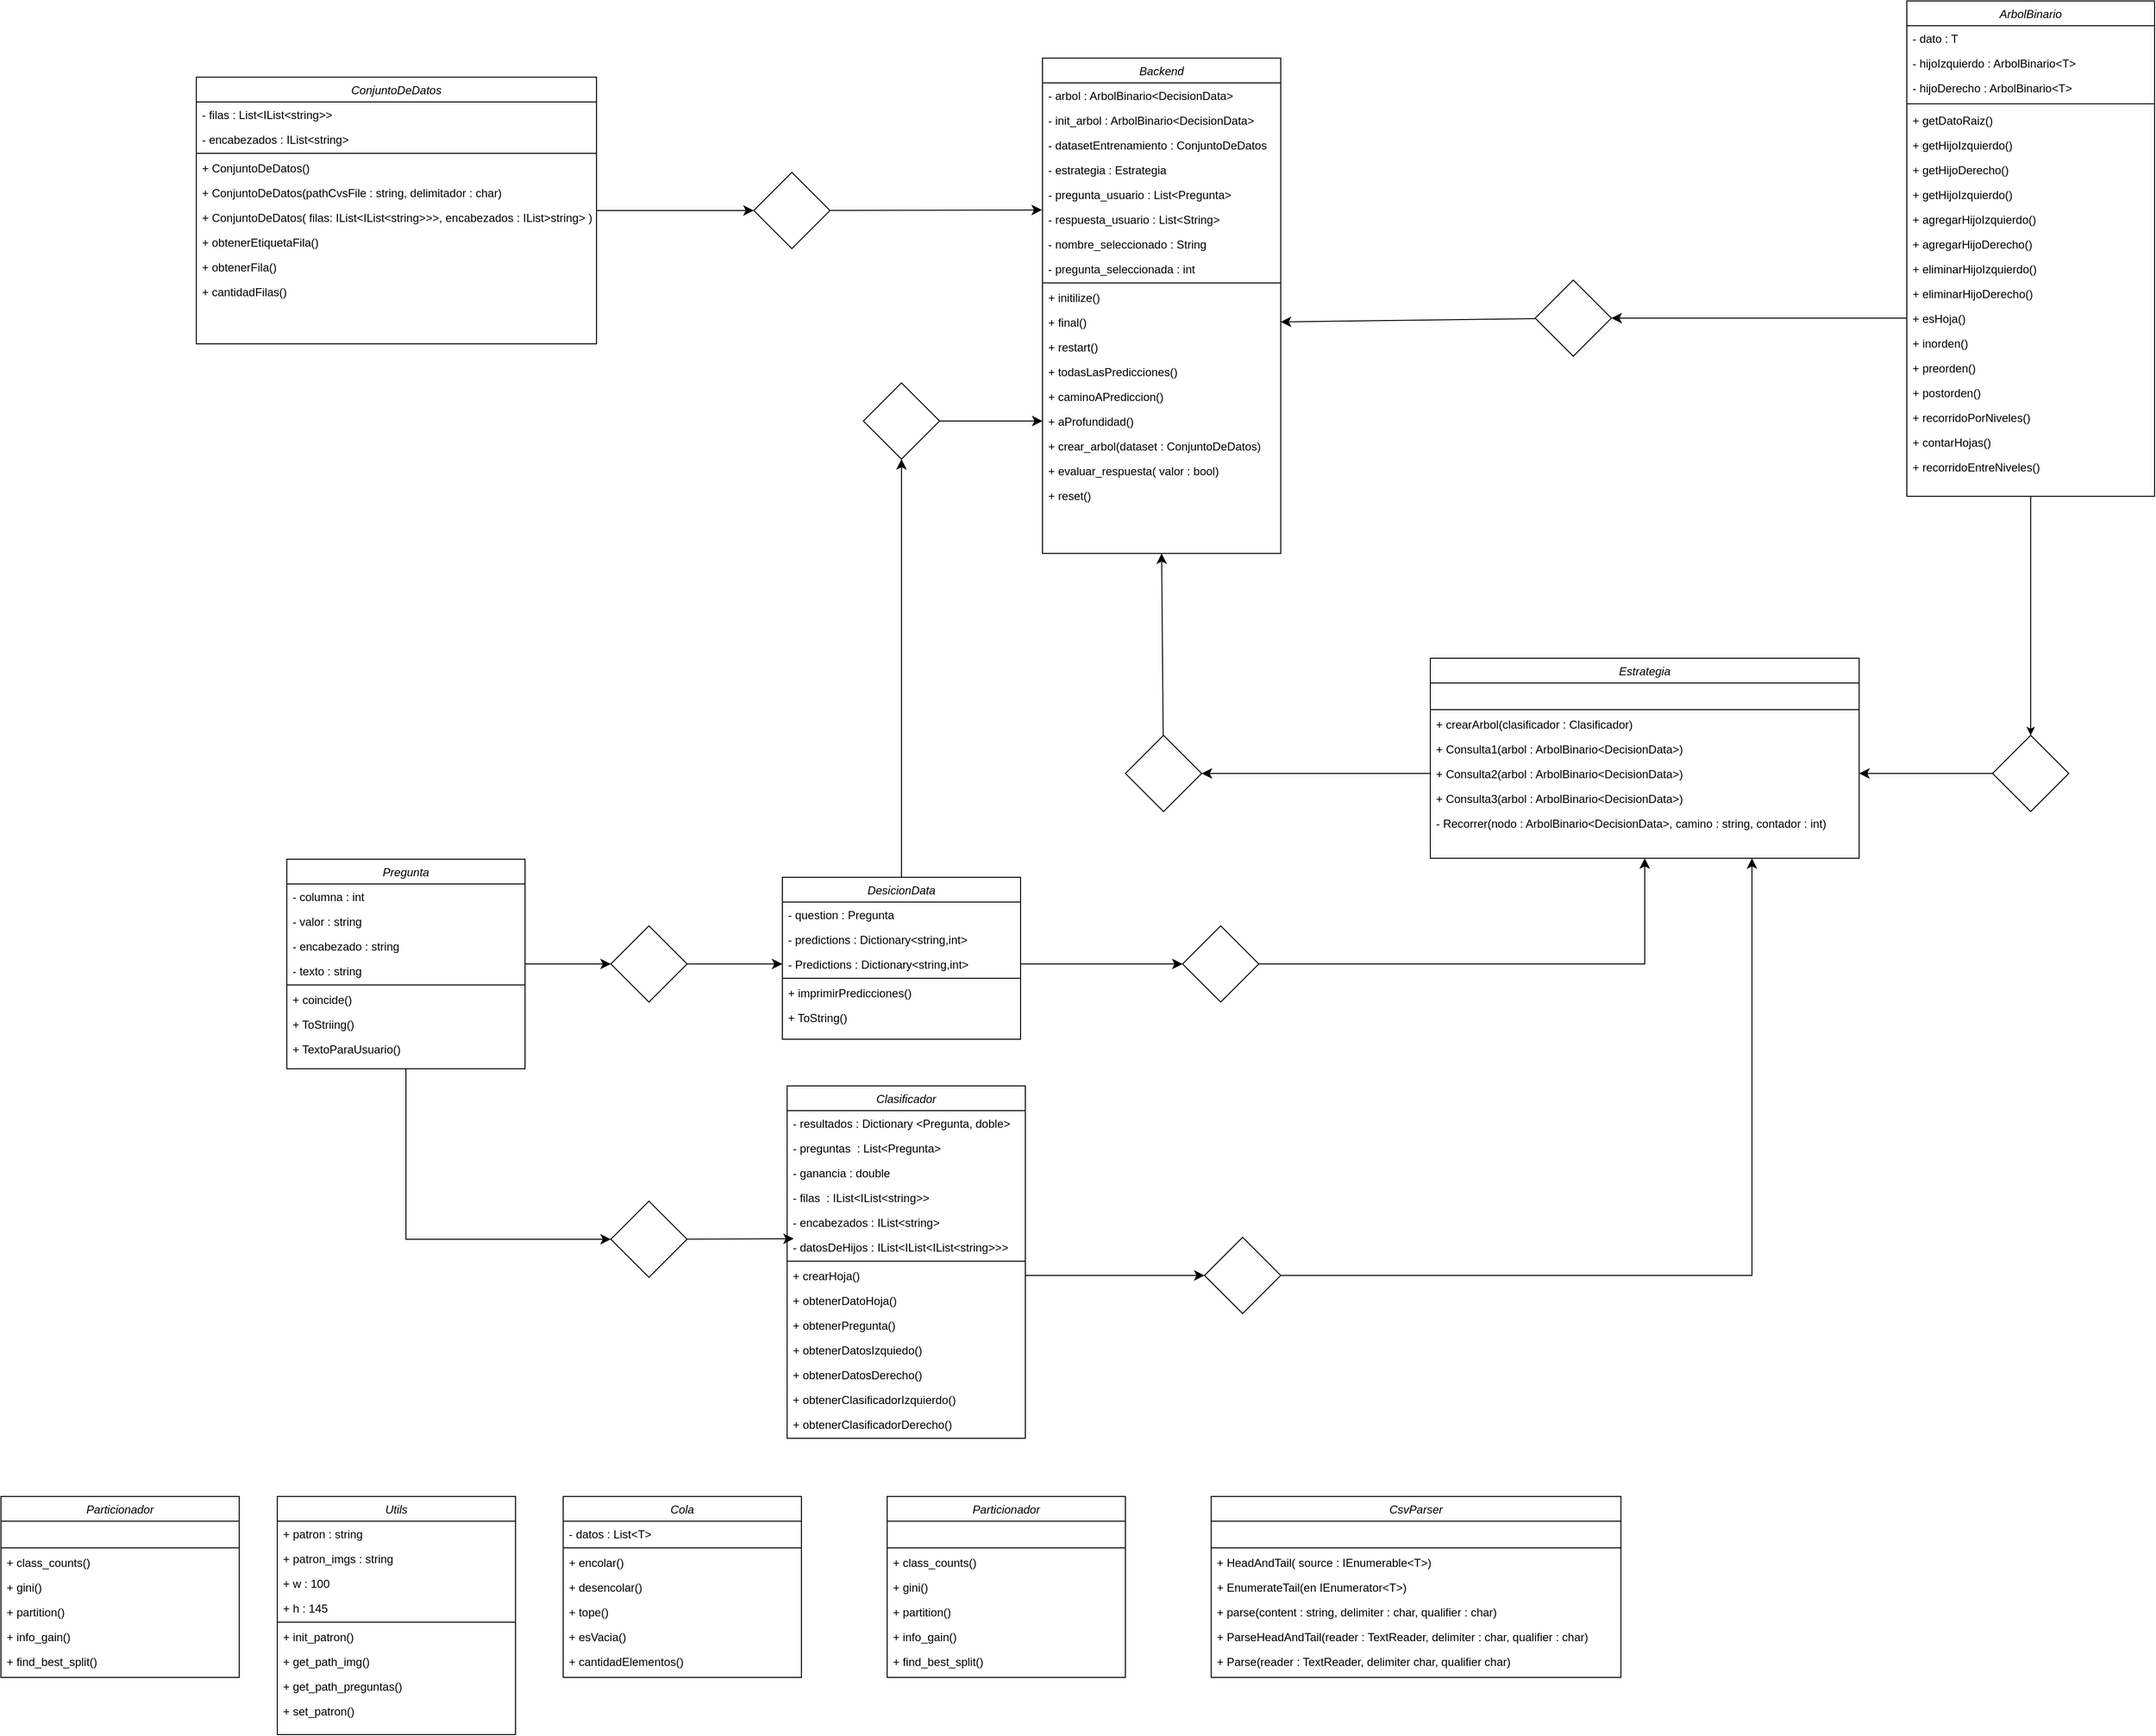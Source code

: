 <mxfile version="27.1.5">
  <diagram id="C5RBs43oDa-KdzZeNtuy" name="Page-1">
    <mxGraphModel dx="5601" dy="2819" grid="1" gridSize="10" guides="1" tooltips="1" connect="1" arrows="1" fold="1" page="1" pageScale="1" pageWidth="827" pageHeight="1169" math="0" shadow="0">
      <root>
        <mxCell id="WIyWlLk6GJQsqaUBKTNV-0" />
        <mxCell id="WIyWlLk6GJQsqaUBKTNV-1" parent="WIyWlLk6GJQsqaUBKTNV-0" />
        <mxCell id="wKQtOs-T7M-4rdz5yXZM-29" style="rounded=0;orthogonalLoop=1;jettySize=auto;html=1;exitX=0.5;exitY=1;exitDx=0;exitDy=0;fontSize=12;" edge="1" parent="WIyWlLk6GJQsqaUBKTNV-1" source="zkfFHV4jXpPFQw0GAbJ--0" target="wKQtOs-T7M-4rdz5yXZM-27">
          <mxGeometry relative="1" as="geometry" />
        </mxCell>
        <mxCell id="zkfFHV4jXpPFQw0GAbJ--0" value="ArbolBinario" style="swimlane;fontStyle=2;align=center;verticalAlign=top;childLayout=stackLayout;horizontal=1;startSize=26;horizontalStack=0;resizeParent=1;resizeLast=0;collapsible=1;marginBottom=0;rounded=0;shadow=0;strokeWidth=1;" parent="WIyWlLk6GJQsqaUBKTNV-1" vertex="1">
          <mxGeometry x="80" y="-340" width="260" height="520" as="geometry">
            <mxRectangle x="230" y="140" width="160" height="26" as="alternateBounds" />
          </mxGeometry>
        </mxCell>
        <mxCell id="zkfFHV4jXpPFQw0GAbJ--1" value="- dato : T" style="text;align=left;verticalAlign=top;spacingLeft=4;spacingRight=4;overflow=hidden;rotatable=0;points=[[0,0.5],[1,0.5]];portConstraint=eastwest;" parent="zkfFHV4jXpPFQw0GAbJ--0" vertex="1">
          <mxGeometry y="26" width="260" height="26" as="geometry" />
        </mxCell>
        <mxCell id="zkfFHV4jXpPFQw0GAbJ--2" value="- hijoIzquierdo : ArbolBinario&lt;T&gt;" style="text;align=left;verticalAlign=top;spacingLeft=4;spacingRight=4;overflow=hidden;rotatable=0;points=[[0,0.5],[1,0.5]];portConstraint=eastwest;rounded=0;shadow=0;html=0;" parent="zkfFHV4jXpPFQw0GAbJ--0" vertex="1">
          <mxGeometry y="52" width="260" height="26" as="geometry" />
        </mxCell>
        <mxCell id="zkfFHV4jXpPFQw0GAbJ--3" value="- hijoDerecho : ArbolBinario&lt;T&gt;" style="text;align=left;verticalAlign=top;spacingLeft=4;spacingRight=4;overflow=hidden;rotatable=0;points=[[0,0.5],[1,0.5]];portConstraint=eastwest;rounded=0;shadow=0;html=0;" parent="zkfFHV4jXpPFQw0GAbJ--0" vertex="1">
          <mxGeometry y="78" width="260" height="26" as="geometry" />
        </mxCell>
        <mxCell id="zkfFHV4jXpPFQw0GAbJ--4" value="" style="line;html=1;strokeWidth=1;align=left;verticalAlign=middle;spacingTop=-1;spacingLeft=3;spacingRight=3;rotatable=0;labelPosition=right;points=[];portConstraint=eastwest;" parent="zkfFHV4jXpPFQw0GAbJ--0" vertex="1">
          <mxGeometry y="104" width="260" height="8" as="geometry" />
        </mxCell>
        <mxCell id="zkfFHV4jXpPFQw0GAbJ--5" value="+ getDatoRaiz()&#xa;" style="text;align=left;verticalAlign=top;spacingLeft=4;spacingRight=4;overflow=hidden;rotatable=0;points=[[0,0.5],[1,0.5]];portConstraint=eastwest;" parent="zkfFHV4jXpPFQw0GAbJ--0" vertex="1">
          <mxGeometry y="112" width="260" height="26" as="geometry" />
        </mxCell>
        <mxCell id="C34JGDdHZeZcf4WX5qzy-0" value="+ getHijoIzquierdo()" style="text;align=left;verticalAlign=top;spacingLeft=4;spacingRight=4;overflow=hidden;rotatable=0;points=[[0,0.5],[1,0.5]];portConstraint=eastwest;" parent="zkfFHV4jXpPFQw0GAbJ--0" vertex="1">
          <mxGeometry y="138" width="260" height="26" as="geometry" />
        </mxCell>
        <mxCell id="C34JGDdHZeZcf4WX5qzy-1" value="+ getHijoDerecho()" style="text;align=left;verticalAlign=top;spacingLeft=4;spacingRight=4;overflow=hidden;rotatable=0;points=[[0,0.5],[1,0.5]];portConstraint=eastwest;" parent="zkfFHV4jXpPFQw0GAbJ--0" vertex="1">
          <mxGeometry y="164" width="260" height="26" as="geometry" />
        </mxCell>
        <mxCell id="C34JGDdHZeZcf4WX5qzy-2" value="+ getHijoIzquierdo()" style="text;align=left;verticalAlign=top;spacingLeft=4;spacingRight=4;overflow=hidden;rotatable=0;points=[[0,0.5],[1,0.5]];portConstraint=eastwest;" parent="zkfFHV4jXpPFQw0GAbJ--0" vertex="1">
          <mxGeometry y="190" width="260" height="26" as="geometry" />
        </mxCell>
        <mxCell id="C34JGDdHZeZcf4WX5qzy-3" value="+ agregarHijoIzquierdo()" style="text;align=left;verticalAlign=top;spacingLeft=4;spacingRight=4;overflow=hidden;rotatable=0;points=[[0,0.5],[1,0.5]];portConstraint=eastwest;" parent="zkfFHV4jXpPFQw0GAbJ--0" vertex="1">
          <mxGeometry y="216" width="260" height="26" as="geometry" />
        </mxCell>
        <mxCell id="C34JGDdHZeZcf4WX5qzy-4" value="+ agregarHijoDerecho()" style="text;align=left;verticalAlign=top;spacingLeft=4;spacingRight=4;overflow=hidden;rotatable=0;points=[[0,0.5],[1,0.5]];portConstraint=eastwest;" parent="zkfFHV4jXpPFQw0GAbJ--0" vertex="1">
          <mxGeometry y="242" width="260" height="26" as="geometry" />
        </mxCell>
        <mxCell id="C34JGDdHZeZcf4WX5qzy-5" value="+ eliminarHijoIzquierdo()" style="text;align=left;verticalAlign=top;spacingLeft=4;spacingRight=4;overflow=hidden;rotatable=0;points=[[0,0.5],[1,0.5]];portConstraint=eastwest;" parent="zkfFHV4jXpPFQw0GAbJ--0" vertex="1">
          <mxGeometry y="268" width="260" height="26" as="geometry" />
        </mxCell>
        <mxCell id="C34JGDdHZeZcf4WX5qzy-6" value="+ eliminarHijoDerecho()" style="text;align=left;verticalAlign=top;spacingLeft=4;spacingRight=4;overflow=hidden;rotatable=0;points=[[0,0.5],[1,0.5]];portConstraint=eastwest;" parent="zkfFHV4jXpPFQw0GAbJ--0" vertex="1">
          <mxGeometry y="294" width="260" height="26" as="geometry" />
        </mxCell>
        <mxCell id="C34JGDdHZeZcf4WX5qzy-7" value="+ esHoja()" style="text;align=left;verticalAlign=top;spacingLeft=4;spacingRight=4;overflow=hidden;rotatable=0;points=[[0,0.5],[1,0.5]];portConstraint=eastwest;" parent="zkfFHV4jXpPFQw0GAbJ--0" vertex="1">
          <mxGeometry y="320" width="260" height="26" as="geometry" />
        </mxCell>
        <mxCell id="C34JGDdHZeZcf4WX5qzy-8" value="+ inorden()" style="text;align=left;verticalAlign=top;spacingLeft=4;spacingRight=4;overflow=hidden;rotatable=0;points=[[0,0.5],[1,0.5]];portConstraint=eastwest;" parent="zkfFHV4jXpPFQw0GAbJ--0" vertex="1">
          <mxGeometry y="346" width="260" height="26" as="geometry" />
        </mxCell>
        <mxCell id="C34JGDdHZeZcf4WX5qzy-9" value="+ preorden()" style="text;align=left;verticalAlign=top;spacingLeft=4;spacingRight=4;overflow=hidden;rotatable=0;points=[[0,0.5],[1,0.5]];portConstraint=eastwest;" parent="zkfFHV4jXpPFQw0GAbJ--0" vertex="1">
          <mxGeometry y="372" width="260" height="26" as="geometry" />
        </mxCell>
        <mxCell id="C34JGDdHZeZcf4WX5qzy-10" value="+ postorden()" style="text;align=left;verticalAlign=top;spacingLeft=4;spacingRight=4;overflow=hidden;rotatable=0;points=[[0,0.5],[1,0.5]];portConstraint=eastwest;" parent="zkfFHV4jXpPFQw0GAbJ--0" vertex="1">
          <mxGeometry y="398" width="260" height="26" as="geometry" />
        </mxCell>
        <mxCell id="C34JGDdHZeZcf4WX5qzy-12" value="+ recorridoPorNiveles()" style="text;align=left;verticalAlign=top;spacingLeft=4;spacingRight=4;overflow=hidden;rotatable=0;points=[[0,0.5],[1,0.5]];portConstraint=eastwest;" parent="zkfFHV4jXpPFQw0GAbJ--0" vertex="1">
          <mxGeometry y="424" width="260" height="26" as="geometry" />
        </mxCell>
        <mxCell id="C34JGDdHZeZcf4WX5qzy-13" value="+ contarHojas()" style="text;align=left;verticalAlign=top;spacingLeft=4;spacingRight=4;overflow=hidden;rotatable=0;points=[[0,0.5],[1,0.5]];portConstraint=eastwest;" parent="zkfFHV4jXpPFQw0GAbJ--0" vertex="1">
          <mxGeometry y="450" width="260" height="26" as="geometry" />
        </mxCell>
        <mxCell id="C34JGDdHZeZcf4WX5qzy-14" value="+ recorridoEntreNiveles()" style="text;align=left;verticalAlign=top;spacingLeft=4;spacingRight=4;overflow=hidden;rotatable=0;points=[[0,0.5],[1,0.5]];portConstraint=eastwest;" parent="zkfFHV4jXpPFQw0GAbJ--0" vertex="1">
          <mxGeometry y="476" width="260" height="26" as="geometry" />
        </mxCell>
        <mxCell id="C34JGDdHZeZcf4WX5qzy-15" value="Backend" style="swimlane;fontStyle=2;align=center;verticalAlign=top;childLayout=stackLayout;horizontal=1;startSize=26;horizontalStack=0;resizeParent=1;resizeLast=0;collapsible=1;marginBottom=0;rounded=0;shadow=0;strokeWidth=1;" parent="WIyWlLk6GJQsqaUBKTNV-1" vertex="1">
          <mxGeometry x="-827" y="-280" width="250" height="520" as="geometry">
            <mxRectangle x="230" y="140" width="160" height="26" as="alternateBounds" />
          </mxGeometry>
        </mxCell>
        <mxCell id="C34JGDdHZeZcf4WX5qzy-16" value="- arbol : ArbolBinario&lt;DecisionData&gt;" style="text;align=left;verticalAlign=top;spacingLeft=4;spacingRight=4;overflow=hidden;rotatable=0;points=[[0,0.5],[1,0.5]];portConstraint=eastwest;" parent="C34JGDdHZeZcf4WX5qzy-15" vertex="1">
          <mxGeometry y="26" width="250" height="26" as="geometry" />
        </mxCell>
        <mxCell id="C34JGDdHZeZcf4WX5qzy-17" value="- init_arbol : ArbolBinario&lt;DecisionData&gt;" style="text;align=left;verticalAlign=top;spacingLeft=4;spacingRight=4;overflow=hidden;rotatable=0;points=[[0,0.5],[1,0.5]];portConstraint=eastwest;rounded=0;shadow=0;html=0;" parent="C34JGDdHZeZcf4WX5qzy-15" vertex="1">
          <mxGeometry y="52" width="250" height="26" as="geometry" />
        </mxCell>
        <mxCell id="C34JGDdHZeZcf4WX5qzy-20" value="- datasetEntrenamiento : ConjuntoDeDatos" style="text;align=left;verticalAlign=top;spacingLeft=4;spacingRight=4;overflow=hidden;rotatable=0;points=[[0,0.5],[1,0.5]];portConstraint=eastwest;" parent="C34JGDdHZeZcf4WX5qzy-15" vertex="1">
          <mxGeometry y="78" width="250" height="26" as="geometry" />
        </mxCell>
        <mxCell id="C34JGDdHZeZcf4WX5qzy-21" value="- estrategia : Estrategia" style="text;align=left;verticalAlign=top;spacingLeft=4;spacingRight=4;overflow=hidden;rotatable=0;points=[[0,0.5],[1,0.5]];portConstraint=eastwest;" parent="C34JGDdHZeZcf4WX5qzy-15" vertex="1">
          <mxGeometry y="104" width="250" height="26" as="geometry" />
        </mxCell>
        <mxCell id="C34JGDdHZeZcf4WX5qzy-23" value="- pregunta_usuario : List&lt;Pregunta&gt;" style="text;align=left;verticalAlign=top;spacingLeft=4;spacingRight=4;overflow=hidden;rotatable=0;points=[[0,0.5],[1,0.5]];portConstraint=eastwest;" parent="C34JGDdHZeZcf4WX5qzy-15" vertex="1">
          <mxGeometry y="130" width="250" height="26" as="geometry" />
        </mxCell>
        <mxCell id="C34JGDdHZeZcf4WX5qzy-22" value="- respuesta_usuario : List&lt;String&gt;" style="text;align=left;verticalAlign=top;spacingLeft=4;spacingRight=4;overflow=hidden;rotatable=0;points=[[0,0.5],[1,0.5]];portConstraint=eastwest;" parent="C34JGDdHZeZcf4WX5qzy-15" vertex="1">
          <mxGeometry y="156" width="250" height="26" as="geometry" />
        </mxCell>
        <mxCell id="C34JGDdHZeZcf4WX5qzy-24" value="- nombre_seleccionado : String" style="text;align=left;verticalAlign=top;spacingLeft=4;spacingRight=4;overflow=hidden;rotatable=0;points=[[0,0.5],[1,0.5]];portConstraint=eastwest;" parent="C34JGDdHZeZcf4WX5qzy-15" vertex="1">
          <mxGeometry y="182" width="250" height="26" as="geometry" />
        </mxCell>
        <mxCell id="C34JGDdHZeZcf4WX5qzy-25" value="- pregunta_seleccionada : int" style="text;align=left;verticalAlign=top;spacingLeft=4;spacingRight=4;overflow=hidden;rotatable=0;points=[[0,0.5],[1,0.5]];portConstraint=eastwest;" parent="C34JGDdHZeZcf4WX5qzy-15" vertex="1">
          <mxGeometry y="208" width="250" height="26" as="geometry" />
        </mxCell>
        <mxCell id="C34JGDdHZeZcf4WX5qzy-19" value="" style="line;html=1;strokeWidth=1;align=left;verticalAlign=middle;spacingTop=-1;spacingLeft=3;spacingRight=3;rotatable=0;labelPosition=right;points=[];portConstraint=eastwest;" parent="C34JGDdHZeZcf4WX5qzy-15" vertex="1">
          <mxGeometry y="234" width="250" height="4" as="geometry" />
        </mxCell>
        <mxCell id="C34JGDdHZeZcf4WX5qzy-29" value="+ initilize()" style="text;align=left;verticalAlign=top;spacingLeft=4;spacingRight=4;overflow=hidden;rotatable=0;points=[[0,0.5],[1,0.5]];portConstraint=eastwest;" parent="C34JGDdHZeZcf4WX5qzy-15" vertex="1">
          <mxGeometry y="238" width="250" height="26" as="geometry" />
        </mxCell>
        <mxCell id="C34JGDdHZeZcf4WX5qzy-30" value="+ final()" style="text;align=left;verticalAlign=top;spacingLeft=4;spacingRight=4;overflow=hidden;rotatable=0;points=[[0,0.5],[1,0.5]];portConstraint=eastwest;" parent="C34JGDdHZeZcf4WX5qzy-15" vertex="1">
          <mxGeometry y="264" width="250" height="26" as="geometry" />
        </mxCell>
        <mxCell id="C34JGDdHZeZcf4WX5qzy-31" value="+ restart()" style="text;align=left;verticalAlign=top;spacingLeft=4;spacingRight=4;overflow=hidden;rotatable=0;points=[[0,0.5],[1,0.5]];portConstraint=eastwest;" parent="C34JGDdHZeZcf4WX5qzy-15" vertex="1">
          <mxGeometry y="290" width="250" height="26" as="geometry" />
        </mxCell>
        <mxCell id="C34JGDdHZeZcf4WX5qzy-32" value="+ todasLasPredicciones()" style="text;align=left;verticalAlign=top;spacingLeft=4;spacingRight=4;overflow=hidden;rotatable=0;points=[[0,0.5],[1,0.5]];portConstraint=eastwest;" parent="C34JGDdHZeZcf4WX5qzy-15" vertex="1">
          <mxGeometry y="316" width="250" height="26" as="geometry" />
        </mxCell>
        <mxCell id="C34JGDdHZeZcf4WX5qzy-33" value="+ caminoAPrediccion()" style="text;align=left;verticalAlign=top;spacingLeft=4;spacingRight=4;overflow=hidden;rotatable=0;points=[[0,0.5],[1,0.5]];portConstraint=eastwest;" parent="C34JGDdHZeZcf4WX5qzy-15" vertex="1">
          <mxGeometry y="342" width="250" height="26" as="geometry" />
        </mxCell>
        <mxCell id="C34JGDdHZeZcf4WX5qzy-34" value="+ aProfundidad()" style="text;align=left;verticalAlign=top;spacingLeft=4;spacingRight=4;overflow=hidden;rotatable=0;points=[[0,0.5],[1,0.5]];portConstraint=eastwest;" parent="C34JGDdHZeZcf4WX5qzy-15" vertex="1">
          <mxGeometry y="368" width="250" height="26" as="geometry" />
        </mxCell>
        <mxCell id="C34JGDdHZeZcf4WX5qzy-35" value="+ crear_arbol(dataset : ConjuntoDeDatos)" style="text;align=left;verticalAlign=top;spacingLeft=4;spacingRight=4;overflow=hidden;rotatable=0;points=[[0,0.5],[1,0.5]];portConstraint=eastwest;" parent="C34JGDdHZeZcf4WX5qzy-15" vertex="1">
          <mxGeometry y="394" width="250" height="26" as="geometry" />
        </mxCell>
        <mxCell id="C34JGDdHZeZcf4WX5qzy-36" value="+ evaluar_respuesta( valor : bool)&#xa;" style="text;align=left;verticalAlign=top;spacingLeft=4;spacingRight=4;overflow=hidden;rotatable=0;points=[[0,0.5],[1,0.5]];portConstraint=eastwest;" parent="C34JGDdHZeZcf4WX5qzy-15" vertex="1">
          <mxGeometry y="420" width="250" height="26" as="geometry" />
        </mxCell>
        <mxCell id="C34JGDdHZeZcf4WX5qzy-37" value="+ reset()" style="text;align=left;verticalAlign=top;spacingLeft=4;spacingRight=4;overflow=hidden;rotatable=0;points=[[0,0.5],[1,0.5]];portConstraint=eastwest;" parent="C34JGDdHZeZcf4WX5qzy-15" vertex="1">
          <mxGeometry y="446" width="250" height="26" as="geometry" />
        </mxCell>
        <mxCell id="C34JGDdHZeZcf4WX5qzy-38" value="Estrategia" style="swimlane;fontStyle=2;align=center;verticalAlign=top;childLayout=stackLayout;horizontal=1;startSize=26;horizontalStack=0;resizeParent=1;resizeLast=0;collapsible=1;marginBottom=0;rounded=0;shadow=0;strokeWidth=1;" parent="WIyWlLk6GJQsqaUBKTNV-1" vertex="1">
          <mxGeometry x="-420" y="350" width="450" height="210" as="geometry">
            <mxRectangle x="230" y="140" width="160" height="26" as="alternateBounds" />
          </mxGeometry>
        </mxCell>
        <mxCell id="C34JGDdHZeZcf4WX5qzy-46" value="  " style="text;align=left;verticalAlign=top;spacingLeft=4;spacingRight=4;overflow=hidden;rotatable=0;points=[[0,0.5],[1,0.5]];portConstraint=eastwest;" parent="C34JGDdHZeZcf4WX5qzy-38" vertex="1">
          <mxGeometry y="26" width="450" height="26" as="geometry" />
        </mxCell>
        <mxCell id="C34JGDdHZeZcf4WX5qzy-48" value="" style="line;html=1;strokeWidth=1;align=left;verticalAlign=middle;spacingTop=-1;spacingLeft=3;spacingRight=3;rotatable=0;labelPosition=right;points=[];portConstraint=eastwest;" parent="C34JGDdHZeZcf4WX5qzy-38" vertex="1">
          <mxGeometry y="52" width="450" height="4" as="geometry" />
        </mxCell>
        <mxCell id="C34JGDdHZeZcf4WX5qzy-49" value="+ crearArbol(clasificador : Clasificador) " style="text;align=left;verticalAlign=top;spacingLeft=4;spacingRight=4;overflow=hidden;rotatable=0;points=[[0,0.5],[1,0.5]];portConstraint=eastwest;" parent="C34JGDdHZeZcf4WX5qzy-38" vertex="1">
          <mxGeometry y="56" width="450" height="26" as="geometry" />
        </mxCell>
        <mxCell id="C34JGDdHZeZcf4WX5qzy-50" value="+ Consulta1(arbol : ArbolBinario&lt;DecisionData&gt;)" style="text;align=left;verticalAlign=top;spacingLeft=4;spacingRight=4;overflow=hidden;rotatable=0;points=[[0,0.5],[1,0.5]];portConstraint=eastwest;" parent="C34JGDdHZeZcf4WX5qzy-38" vertex="1">
          <mxGeometry y="82" width="450" height="26" as="geometry" />
        </mxCell>
        <mxCell id="C34JGDdHZeZcf4WX5qzy-51" value="+ Consulta2(arbol : ArbolBinario&lt;DecisionData&gt;)" style="text;align=left;verticalAlign=top;spacingLeft=4;spacingRight=4;overflow=hidden;rotatable=0;points=[[0,0.5],[1,0.5]];portConstraint=eastwest;" parent="C34JGDdHZeZcf4WX5qzy-38" vertex="1">
          <mxGeometry y="108" width="450" height="26" as="geometry" />
        </mxCell>
        <mxCell id="C34JGDdHZeZcf4WX5qzy-52" value="+ Consulta3(arbol : ArbolBinario&lt;DecisionData&gt;)" style="text;align=left;verticalAlign=top;spacingLeft=4;spacingRight=4;overflow=hidden;rotatable=0;points=[[0,0.5],[1,0.5]];portConstraint=eastwest;" parent="C34JGDdHZeZcf4WX5qzy-38" vertex="1">
          <mxGeometry y="134" width="450" height="26" as="geometry" />
        </mxCell>
        <mxCell id="C34JGDdHZeZcf4WX5qzy-53" value="- Recorrer(nodo : ArbolBinario&lt;DecisionData&gt;, camino : string, contador : int)" style="text;align=left;verticalAlign=top;spacingLeft=4;spacingRight=4;overflow=hidden;rotatable=0;points=[[0,0.5],[1,0.5]];portConstraint=eastwest;" parent="C34JGDdHZeZcf4WX5qzy-38" vertex="1">
          <mxGeometry y="160" width="450" height="30" as="geometry" />
        </mxCell>
        <mxCell id="C34JGDdHZeZcf4WX5qzy-58" value="Utils" style="swimlane;fontStyle=2;align=center;verticalAlign=top;childLayout=stackLayout;horizontal=1;startSize=26;horizontalStack=0;resizeParent=1;resizeLast=0;collapsible=1;marginBottom=0;rounded=0;shadow=0;strokeWidth=1;" parent="WIyWlLk6GJQsqaUBKTNV-1" vertex="1">
          <mxGeometry x="-1630" y="1230" width="250" height="250" as="geometry">
            <mxRectangle x="230" y="140" width="160" height="26" as="alternateBounds" />
          </mxGeometry>
        </mxCell>
        <mxCell id="C34JGDdHZeZcf4WX5qzy-59" value="+ patron : string" style="text;align=left;verticalAlign=top;spacingLeft=4;spacingRight=4;overflow=hidden;rotatable=0;points=[[0,0.5],[1,0.5]];portConstraint=eastwest;" parent="C34JGDdHZeZcf4WX5qzy-58" vertex="1">
          <mxGeometry y="26" width="250" height="26" as="geometry" />
        </mxCell>
        <mxCell id="C34JGDdHZeZcf4WX5qzy-60" value="+ patron_imgs : string" style="text;align=left;verticalAlign=top;spacingLeft=4;spacingRight=4;overflow=hidden;rotatable=0;points=[[0,0.5],[1,0.5]];portConstraint=eastwest;rounded=0;shadow=0;html=0;" parent="C34JGDdHZeZcf4WX5qzy-58" vertex="1">
          <mxGeometry y="52" width="250" height="26" as="geometry" />
        </mxCell>
        <mxCell id="C34JGDdHZeZcf4WX5qzy-61" value="+ w : 100" style="text;align=left;verticalAlign=top;spacingLeft=4;spacingRight=4;overflow=hidden;rotatable=0;points=[[0,0.5],[1,0.5]];portConstraint=eastwest;rounded=0;shadow=0;html=0;" parent="C34JGDdHZeZcf4WX5qzy-58" vertex="1">
          <mxGeometry y="78" width="250" height="26" as="geometry" />
        </mxCell>
        <mxCell id="C34JGDdHZeZcf4WX5qzy-62" value="+ h : 145" style="text;align=left;verticalAlign=top;spacingLeft=4;spacingRight=4;overflow=hidden;rotatable=0;points=[[0,0.5],[1,0.5]];portConstraint=eastwest;" parent="C34JGDdHZeZcf4WX5qzy-58" vertex="1">
          <mxGeometry y="104" width="250" height="26" as="geometry" />
        </mxCell>
        <mxCell id="C34JGDdHZeZcf4WX5qzy-68" value="" style="line;html=1;strokeWidth=1;align=left;verticalAlign=middle;spacingTop=-1;spacingLeft=3;spacingRight=3;rotatable=0;labelPosition=right;points=[];portConstraint=eastwest;" parent="C34JGDdHZeZcf4WX5qzy-58" vertex="1">
          <mxGeometry y="130" width="250" height="4" as="geometry" />
        </mxCell>
        <mxCell id="C34JGDdHZeZcf4WX5qzy-69" value="+ init_patron()" style="text;align=left;verticalAlign=top;spacingLeft=4;spacingRight=4;overflow=hidden;rotatable=0;points=[[0,0.5],[1,0.5]];portConstraint=eastwest;" parent="C34JGDdHZeZcf4WX5qzy-58" vertex="1">
          <mxGeometry y="134" width="250" height="26" as="geometry" />
        </mxCell>
        <mxCell id="C34JGDdHZeZcf4WX5qzy-70" value="+ get_path_img()" style="text;align=left;verticalAlign=top;spacingLeft=4;spacingRight=4;overflow=hidden;rotatable=0;points=[[0,0.5],[1,0.5]];portConstraint=eastwest;" parent="C34JGDdHZeZcf4WX5qzy-58" vertex="1">
          <mxGeometry y="160" width="250" height="26" as="geometry" />
        </mxCell>
        <mxCell id="C34JGDdHZeZcf4WX5qzy-71" value="+ get_path_preguntas()" style="text;align=left;verticalAlign=top;spacingLeft=4;spacingRight=4;overflow=hidden;rotatable=0;points=[[0,0.5],[1,0.5]];portConstraint=eastwest;" parent="C34JGDdHZeZcf4WX5qzy-58" vertex="1">
          <mxGeometry y="186" width="250" height="26" as="geometry" />
        </mxCell>
        <mxCell id="C34JGDdHZeZcf4WX5qzy-72" value="+ set_patron()" style="text;align=left;verticalAlign=top;spacingLeft=4;spacingRight=4;overflow=hidden;rotatable=0;points=[[0,0.5],[1,0.5]];portConstraint=eastwest;" parent="C34JGDdHZeZcf4WX5qzy-58" vertex="1">
          <mxGeometry y="212" width="250" height="26" as="geometry" />
        </mxCell>
        <mxCell id="wKQtOs-T7M-4rdz5yXZM-58" style="edgeStyle=none;curved=1;rounded=0;orthogonalLoop=1;jettySize=auto;html=1;entryX=0;entryY=0.5;entryDx=0;entryDy=0;fontSize=12;startSize=8;endSize=8;" edge="1" parent="WIyWlLk6GJQsqaUBKTNV-1" source="C34JGDdHZeZcf4WX5qzy-78" target="wKQtOs-T7M-4rdz5yXZM-54">
          <mxGeometry relative="1" as="geometry" />
        </mxCell>
        <mxCell id="wKQtOs-T7M-4rdz5yXZM-62" style="edgeStyle=orthogonalEdgeStyle;rounded=0;orthogonalLoop=1;jettySize=auto;html=1;entryX=0;entryY=0.5;entryDx=0;entryDy=0;fontSize=12;startSize=8;endSize=8;" edge="1" parent="WIyWlLk6GJQsqaUBKTNV-1" source="C34JGDdHZeZcf4WX5qzy-78" target="wKQtOs-T7M-4rdz5yXZM-60">
          <mxGeometry relative="1" as="geometry">
            <Array as="points">
              <mxPoint x="-1495" y="960" />
            </Array>
          </mxGeometry>
        </mxCell>
        <mxCell id="C34JGDdHZeZcf4WX5qzy-78" value="Pregunta" style="swimlane;fontStyle=2;align=center;verticalAlign=top;childLayout=stackLayout;horizontal=1;startSize=26;horizontalStack=0;resizeParent=1;resizeLast=0;collapsible=1;marginBottom=0;rounded=0;shadow=0;strokeWidth=1;" parent="WIyWlLk6GJQsqaUBKTNV-1" vertex="1">
          <mxGeometry x="-1620" y="561" width="250" height="220" as="geometry">
            <mxRectangle x="230" y="140" width="160" height="26" as="alternateBounds" />
          </mxGeometry>
        </mxCell>
        <mxCell id="C34JGDdHZeZcf4WX5qzy-79" value="- columna : int" style="text;align=left;verticalAlign=top;spacingLeft=4;spacingRight=4;overflow=hidden;rotatable=0;points=[[0,0.5],[1,0.5]];portConstraint=eastwest;" parent="C34JGDdHZeZcf4WX5qzy-78" vertex="1">
          <mxGeometry y="26" width="250" height="26" as="geometry" />
        </mxCell>
        <mxCell id="C34JGDdHZeZcf4WX5qzy-80" value="- valor : string" style="text;align=left;verticalAlign=top;spacingLeft=4;spacingRight=4;overflow=hidden;rotatable=0;points=[[0,0.5],[1,0.5]];portConstraint=eastwest;rounded=0;shadow=0;html=0;" parent="C34JGDdHZeZcf4WX5qzy-78" vertex="1">
          <mxGeometry y="52" width="250" height="26" as="geometry" />
        </mxCell>
        <mxCell id="C34JGDdHZeZcf4WX5qzy-81" value="- encabezado : string" style="text;align=left;verticalAlign=top;spacingLeft=4;spacingRight=4;overflow=hidden;rotatable=0;points=[[0,0.5],[1,0.5]];portConstraint=eastwest;rounded=0;shadow=0;html=0;" parent="C34JGDdHZeZcf4WX5qzy-78" vertex="1">
          <mxGeometry y="78" width="250" height="26" as="geometry" />
        </mxCell>
        <mxCell id="C34JGDdHZeZcf4WX5qzy-82" value="- texto : string" style="text;align=left;verticalAlign=top;spacingLeft=4;spacingRight=4;overflow=hidden;rotatable=0;points=[[0,0.5],[1,0.5]];portConstraint=eastwest;" parent="C34JGDdHZeZcf4WX5qzy-78" vertex="1">
          <mxGeometry y="104" width="250" height="26" as="geometry" />
        </mxCell>
        <mxCell id="C34JGDdHZeZcf4WX5qzy-83" value="" style="line;html=1;strokeWidth=1;align=left;verticalAlign=middle;spacingTop=-1;spacingLeft=3;spacingRight=3;rotatable=0;labelPosition=right;points=[];portConstraint=eastwest;" parent="C34JGDdHZeZcf4WX5qzy-78" vertex="1">
          <mxGeometry y="130" width="250" height="4" as="geometry" />
        </mxCell>
        <mxCell id="C34JGDdHZeZcf4WX5qzy-84" value="+ coincide()" style="text;align=left;verticalAlign=top;spacingLeft=4;spacingRight=4;overflow=hidden;rotatable=0;points=[[0,0.5],[1,0.5]];portConstraint=eastwest;" parent="C34JGDdHZeZcf4WX5qzy-78" vertex="1">
          <mxGeometry y="134" width="250" height="26" as="geometry" />
        </mxCell>
        <mxCell id="C34JGDdHZeZcf4WX5qzy-85" value="+ ToStriing()" style="text;align=left;verticalAlign=top;spacingLeft=4;spacingRight=4;overflow=hidden;rotatable=0;points=[[0,0.5],[1,0.5]];portConstraint=eastwest;" parent="C34JGDdHZeZcf4WX5qzy-78" vertex="1">
          <mxGeometry y="160" width="250" height="26" as="geometry" />
        </mxCell>
        <mxCell id="C34JGDdHZeZcf4WX5qzy-86" value="+ TextoParaUsuario()" style="text;align=left;verticalAlign=top;spacingLeft=4;spacingRight=4;overflow=hidden;rotatable=0;points=[[0,0.5],[1,0.5]];portConstraint=eastwest;" parent="C34JGDdHZeZcf4WX5qzy-78" vertex="1">
          <mxGeometry y="186" width="250" height="26" as="geometry" />
        </mxCell>
        <mxCell id="C34JGDdHZeZcf4WX5qzy-88" value="Clasificador" style="swimlane;fontStyle=2;align=center;verticalAlign=top;childLayout=stackLayout;horizontal=1;startSize=26;horizontalStack=0;resizeParent=1;resizeLast=0;collapsible=1;marginBottom=0;rounded=0;shadow=0;strokeWidth=1;" parent="WIyWlLk6GJQsqaUBKTNV-1" vertex="1">
          <mxGeometry x="-1095" y="799" width="250" height="370" as="geometry">
            <mxRectangle x="230" y="140" width="160" height="26" as="alternateBounds" />
          </mxGeometry>
        </mxCell>
        <mxCell id="C34JGDdHZeZcf4WX5qzy-89" value="- resultados : Dictionary &lt;Pregunta, doble&gt;" style="text;align=left;verticalAlign=top;spacingLeft=4;spacingRight=4;overflow=hidden;rotatable=0;points=[[0,0.5],[1,0.5]];portConstraint=eastwest;" parent="C34JGDdHZeZcf4WX5qzy-88" vertex="1">
          <mxGeometry y="26" width="250" height="26" as="geometry" />
        </mxCell>
        <mxCell id="C34JGDdHZeZcf4WX5qzy-90" value="- preguntas  : List&lt;Pregunta&gt;" style="text;align=left;verticalAlign=top;spacingLeft=4;spacingRight=4;overflow=hidden;rotatable=0;points=[[0,0.5],[1,0.5]];portConstraint=eastwest;rounded=0;shadow=0;html=0;" parent="C34JGDdHZeZcf4WX5qzy-88" vertex="1">
          <mxGeometry y="52" width="250" height="26" as="geometry" />
        </mxCell>
        <mxCell id="C34JGDdHZeZcf4WX5qzy-91" value="- ganancia : double" style="text;align=left;verticalAlign=top;spacingLeft=4;spacingRight=4;overflow=hidden;rotatable=0;points=[[0,0.5],[1,0.5]];portConstraint=eastwest;rounded=0;shadow=0;html=0;" parent="C34JGDdHZeZcf4WX5qzy-88" vertex="1">
          <mxGeometry y="78" width="250" height="26" as="geometry" />
        </mxCell>
        <mxCell id="C34JGDdHZeZcf4WX5qzy-92" value="- filas  : IList&lt;IList&lt;string&gt;&gt;" style="text;align=left;verticalAlign=top;spacingLeft=4;spacingRight=4;overflow=hidden;rotatable=0;points=[[0,0.5],[1,0.5]];portConstraint=eastwest;" parent="C34JGDdHZeZcf4WX5qzy-88" vertex="1">
          <mxGeometry y="104" width="250" height="26" as="geometry" />
        </mxCell>
        <mxCell id="C34JGDdHZeZcf4WX5qzy-94" value="- encabezados : IList&lt;string&gt;" style="text;align=left;verticalAlign=top;spacingLeft=4;spacingRight=4;overflow=hidden;rotatable=0;points=[[0,0.5],[1,0.5]];portConstraint=eastwest;" parent="C34JGDdHZeZcf4WX5qzy-88" vertex="1">
          <mxGeometry y="130" width="250" height="26" as="geometry" />
        </mxCell>
        <mxCell id="C34JGDdHZeZcf4WX5qzy-95" value="- datosDeHijos : IList&lt;IList&lt;IList&lt;string&gt;&gt;&gt;" style="text;align=left;verticalAlign=top;spacingLeft=4;spacingRight=4;overflow=hidden;rotatable=0;points=[[0,0.5],[1,0.5]];portConstraint=eastwest;" parent="C34JGDdHZeZcf4WX5qzy-88" vertex="1">
          <mxGeometry y="156" width="250" height="26" as="geometry" />
        </mxCell>
        <mxCell id="C34JGDdHZeZcf4WX5qzy-93" value="" style="line;html=1;strokeWidth=1;align=left;verticalAlign=middle;spacingTop=-1;spacingLeft=3;spacingRight=3;rotatable=0;labelPosition=right;points=[];portConstraint=eastwest;" parent="C34JGDdHZeZcf4WX5qzy-88" vertex="1">
          <mxGeometry y="182" width="250" height="4" as="geometry" />
        </mxCell>
        <mxCell id="C34JGDdHZeZcf4WX5qzy-96" value="+ crearHoja()" style="text;align=left;verticalAlign=top;spacingLeft=4;spacingRight=4;overflow=hidden;rotatable=0;points=[[0,0.5],[1,0.5]];portConstraint=eastwest;" parent="C34JGDdHZeZcf4WX5qzy-88" vertex="1">
          <mxGeometry y="186" width="250" height="26" as="geometry" />
        </mxCell>
        <mxCell id="C34JGDdHZeZcf4WX5qzy-97" value="+ obtenerDatoHoja()" style="text;align=left;verticalAlign=top;spacingLeft=4;spacingRight=4;overflow=hidden;rotatable=0;points=[[0,0.5],[1,0.5]];portConstraint=eastwest;" parent="C34JGDdHZeZcf4WX5qzy-88" vertex="1">
          <mxGeometry y="212" width="250" height="26" as="geometry" />
        </mxCell>
        <mxCell id="C34JGDdHZeZcf4WX5qzy-98" value="+ obtenerPregunta()" style="text;align=left;verticalAlign=top;spacingLeft=4;spacingRight=4;overflow=hidden;rotatable=0;points=[[0,0.5],[1,0.5]];portConstraint=eastwest;" parent="C34JGDdHZeZcf4WX5qzy-88" vertex="1">
          <mxGeometry y="238" width="250" height="26" as="geometry" />
        </mxCell>
        <mxCell id="C34JGDdHZeZcf4WX5qzy-99" value="+ obtenerDatosIzquiedo()" style="text;align=left;verticalAlign=top;spacingLeft=4;spacingRight=4;overflow=hidden;rotatable=0;points=[[0,0.5],[1,0.5]];portConstraint=eastwest;" parent="C34JGDdHZeZcf4WX5qzy-88" vertex="1">
          <mxGeometry y="264" width="250" height="26" as="geometry" />
        </mxCell>
        <mxCell id="C34JGDdHZeZcf4WX5qzy-100" value="+ obtenerDatosDerecho()" style="text;align=left;verticalAlign=top;spacingLeft=4;spacingRight=4;overflow=hidden;rotatable=0;points=[[0,0.5],[1,0.5]];portConstraint=eastwest;" parent="C34JGDdHZeZcf4WX5qzy-88" vertex="1">
          <mxGeometry y="290" width="250" height="26" as="geometry" />
        </mxCell>
        <mxCell id="C34JGDdHZeZcf4WX5qzy-101" value="+ obtenerClasificadorIzquierdo()" style="text;align=left;verticalAlign=top;spacingLeft=4;spacingRight=4;overflow=hidden;rotatable=0;points=[[0,0.5],[1,0.5]];portConstraint=eastwest;" parent="C34JGDdHZeZcf4WX5qzy-88" vertex="1">
          <mxGeometry y="316" width="250" height="26" as="geometry" />
        </mxCell>
        <mxCell id="C34JGDdHZeZcf4WX5qzy-102" value="+ obtenerClasificadorDerecho()" style="text;align=left;verticalAlign=top;spacingLeft=4;spacingRight=4;overflow=hidden;rotatable=0;points=[[0,0.5],[1,0.5]];portConstraint=eastwest;" parent="C34JGDdHZeZcf4WX5qzy-88" vertex="1">
          <mxGeometry y="342" width="250" height="26" as="geometry" />
        </mxCell>
        <mxCell id="C34JGDdHZeZcf4WX5qzy-103" value="Particionador" style="swimlane;fontStyle=2;align=center;verticalAlign=top;childLayout=stackLayout;horizontal=1;startSize=26;horizontalStack=0;resizeParent=1;resizeLast=0;collapsible=1;marginBottom=0;rounded=0;shadow=0;strokeWidth=1;" parent="WIyWlLk6GJQsqaUBKTNV-1" vertex="1">
          <mxGeometry x="-990" y="1230" width="250" height="190" as="geometry">
            <mxRectangle x="230" y="140" width="160" height="26" as="alternateBounds" />
          </mxGeometry>
        </mxCell>
        <mxCell id="C34JGDdHZeZcf4WX5qzy-109" value=" " style="text;align=left;verticalAlign=top;spacingLeft=4;spacingRight=4;overflow=hidden;rotatable=0;points=[[0,0.5],[1,0.5]];portConstraint=eastwest;" parent="C34JGDdHZeZcf4WX5qzy-103" vertex="1">
          <mxGeometry y="26" width="250" height="26" as="geometry" />
        </mxCell>
        <mxCell id="C34JGDdHZeZcf4WX5qzy-110" value="" style="line;html=1;strokeWidth=1;align=left;verticalAlign=middle;spacingTop=-1;spacingLeft=3;spacingRight=3;rotatable=0;labelPosition=right;points=[];portConstraint=eastwest;" parent="C34JGDdHZeZcf4WX5qzy-103" vertex="1">
          <mxGeometry y="52" width="250" height="4" as="geometry" />
        </mxCell>
        <mxCell id="C34JGDdHZeZcf4WX5qzy-111" value="+ class_counts()" style="text;align=left;verticalAlign=top;spacingLeft=4;spacingRight=4;overflow=hidden;rotatable=0;points=[[0,0.5],[1,0.5]];portConstraint=eastwest;" parent="C34JGDdHZeZcf4WX5qzy-103" vertex="1">
          <mxGeometry y="56" width="250" height="26" as="geometry" />
        </mxCell>
        <mxCell id="C34JGDdHZeZcf4WX5qzy-112" value="+ gini()" style="text;align=left;verticalAlign=top;spacingLeft=4;spacingRight=4;overflow=hidden;rotatable=0;points=[[0,0.5],[1,0.5]];portConstraint=eastwest;" parent="C34JGDdHZeZcf4WX5qzy-103" vertex="1">
          <mxGeometry y="82" width="250" height="26" as="geometry" />
        </mxCell>
        <mxCell id="C34JGDdHZeZcf4WX5qzy-113" value="+ partition()" style="text;align=left;verticalAlign=top;spacingLeft=4;spacingRight=4;overflow=hidden;rotatable=0;points=[[0,0.5],[1,0.5]];portConstraint=eastwest;" parent="C34JGDdHZeZcf4WX5qzy-103" vertex="1">
          <mxGeometry y="108" width="250" height="26" as="geometry" />
        </mxCell>
        <mxCell id="C34JGDdHZeZcf4WX5qzy-114" value="+ info_gain()" style="text;align=left;verticalAlign=top;spacingLeft=4;spacingRight=4;overflow=hidden;rotatable=0;points=[[0,0.5],[1,0.5]];portConstraint=eastwest;" parent="C34JGDdHZeZcf4WX5qzy-103" vertex="1">
          <mxGeometry y="134" width="250" height="26" as="geometry" />
        </mxCell>
        <mxCell id="C34JGDdHZeZcf4WX5qzy-115" value="+ find_best_split()" style="text;align=left;verticalAlign=top;spacingLeft=4;spacingRight=4;overflow=hidden;rotatable=0;points=[[0,0.5],[1,0.5]];portConstraint=eastwest;" parent="C34JGDdHZeZcf4WX5qzy-103" vertex="1">
          <mxGeometry y="160" width="250" height="26" as="geometry" />
        </mxCell>
        <mxCell id="wKQtOs-T7M-4rdz5yXZM-38" style="edgeStyle=none;curved=1;rounded=0;orthogonalLoop=1;jettySize=auto;html=1;fontSize=12;startSize=8;endSize=8;" edge="1" parent="WIyWlLk6GJQsqaUBKTNV-1" source="C34JGDdHZeZcf4WX5qzy-118" target="wKQtOs-T7M-4rdz5yXZM-37">
          <mxGeometry relative="1" as="geometry" />
        </mxCell>
        <mxCell id="C34JGDdHZeZcf4WX5qzy-118" value="DesicionData" style="swimlane;fontStyle=2;align=center;verticalAlign=top;childLayout=stackLayout;horizontal=1;startSize=26;horizontalStack=0;resizeParent=1;resizeLast=0;collapsible=1;marginBottom=0;rounded=0;shadow=0;strokeWidth=1;" parent="WIyWlLk6GJQsqaUBKTNV-1" vertex="1">
          <mxGeometry x="-1100" y="580" width="250" height="170" as="geometry">
            <mxRectangle x="230" y="140" width="160" height="26" as="alternateBounds" />
          </mxGeometry>
        </mxCell>
        <mxCell id="C34JGDdHZeZcf4WX5qzy-119" value="- question : Pregunta" style="text;align=left;verticalAlign=top;spacingLeft=4;spacingRight=4;overflow=hidden;rotatable=0;points=[[0,0.5],[1,0.5]];portConstraint=eastwest;" parent="C34JGDdHZeZcf4WX5qzy-118" vertex="1">
          <mxGeometry y="26" width="250" height="26" as="geometry" />
        </mxCell>
        <mxCell id="C34JGDdHZeZcf4WX5qzy-123" value="- predictions : Dictionary&lt;string,int&gt;" style="text;align=left;verticalAlign=top;spacingLeft=4;spacingRight=4;overflow=hidden;rotatable=0;points=[[0,0.5],[1,0.5]];portConstraint=eastwest;" parent="C34JGDdHZeZcf4WX5qzy-118" vertex="1">
          <mxGeometry y="52" width="250" height="26" as="geometry" />
        </mxCell>
        <mxCell id="C34JGDdHZeZcf4WX5qzy-133" value="- Predictions : Dictionary&lt;string,int&gt;" style="text;align=left;verticalAlign=top;spacingLeft=4;spacingRight=4;overflow=hidden;rotatable=0;points=[[0,0.5],[1,0.5]];portConstraint=eastwest;" parent="C34JGDdHZeZcf4WX5qzy-118" vertex="1">
          <mxGeometry y="78" width="250" height="26" as="geometry" />
        </mxCell>
        <mxCell id="C34JGDdHZeZcf4WX5qzy-125" value="" style="line;html=1;strokeWidth=1;align=left;verticalAlign=middle;spacingTop=-1;spacingLeft=3;spacingRight=3;rotatable=0;labelPosition=right;points=[];portConstraint=eastwest;" parent="C34JGDdHZeZcf4WX5qzy-118" vertex="1">
          <mxGeometry y="104" width="250" height="4" as="geometry" />
        </mxCell>
        <mxCell id="C34JGDdHZeZcf4WX5qzy-126" value="+ imprimirPredicciones()" style="text;align=left;verticalAlign=top;spacingLeft=4;spacingRight=4;overflow=hidden;rotatable=0;points=[[0,0.5],[1,0.5]];portConstraint=eastwest;" parent="C34JGDdHZeZcf4WX5qzy-118" vertex="1">
          <mxGeometry y="108" width="250" height="26" as="geometry" />
        </mxCell>
        <mxCell id="C34JGDdHZeZcf4WX5qzy-127" value="+ ToString()" style="text;align=left;verticalAlign=top;spacingLeft=4;spacingRight=4;overflow=hidden;rotatable=0;points=[[0,0.5],[1,0.5]];portConstraint=eastwest;" parent="C34JGDdHZeZcf4WX5qzy-118" vertex="1">
          <mxGeometry y="134" width="250" height="26" as="geometry" />
        </mxCell>
        <mxCell id="wKQtOs-T7M-4rdz5yXZM-44" style="edgeStyle=none;curved=1;rounded=0;orthogonalLoop=1;jettySize=auto;html=1;entryX=0;entryY=0.5;entryDx=0;entryDy=0;fontSize=12;startSize=8;endSize=8;" edge="1" parent="WIyWlLk6GJQsqaUBKTNV-1" source="C34JGDdHZeZcf4WX5qzy-134" target="wKQtOs-T7M-4rdz5yXZM-43">
          <mxGeometry relative="1" as="geometry" />
        </mxCell>
        <mxCell id="C34JGDdHZeZcf4WX5qzy-134" value="ConjuntoDeDatos" style="swimlane;fontStyle=2;align=center;verticalAlign=top;childLayout=stackLayout;horizontal=1;startSize=26;horizontalStack=0;resizeParent=1;resizeLast=0;collapsible=1;marginBottom=0;rounded=0;shadow=0;strokeWidth=1;" parent="WIyWlLk6GJQsqaUBKTNV-1" vertex="1">
          <mxGeometry x="-1715" y="-260" width="420" height="280" as="geometry">
            <mxRectangle x="230" y="140" width="160" height="26" as="alternateBounds" />
          </mxGeometry>
        </mxCell>
        <mxCell id="C34JGDdHZeZcf4WX5qzy-135" value="- filas : List&lt;IList&lt;string&gt;&gt;" style="text;align=left;verticalAlign=top;spacingLeft=4;spacingRight=4;overflow=hidden;rotatable=0;points=[[0,0.5],[1,0.5]];portConstraint=eastwest;" parent="C34JGDdHZeZcf4WX5qzy-134" vertex="1">
          <mxGeometry y="26" width="420" height="26" as="geometry" />
        </mxCell>
        <mxCell id="C34JGDdHZeZcf4WX5qzy-136" value="- encabezados : IList&lt;string&gt;" style="text;align=left;verticalAlign=top;spacingLeft=4;spacingRight=4;overflow=hidden;rotatable=0;points=[[0,0.5],[1,0.5]];portConstraint=eastwest;" parent="C34JGDdHZeZcf4WX5qzy-134" vertex="1">
          <mxGeometry y="52" width="420" height="26" as="geometry" />
        </mxCell>
        <mxCell id="C34JGDdHZeZcf4WX5qzy-138" value="" style="line;html=1;strokeWidth=1;align=left;verticalAlign=middle;spacingTop=-1;spacingLeft=3;spacingRight=3;rotatable=0;labelPosition=right;points=[];portConstraint=eastwest;" parent="C34JGDdHZeZcf4WX5qzy-134" vertex="1">
          <mxGeometry y="78" width="420" height="4" as="geometry" />
        </mxCell>
        <mxCell id="C34JGDdHZeZcf4WX5qzy-139" value="+ ConjuntoDeDatos()" style="text;align=left;verticalAlign=top;spacingLeft=4;spacingRight=4;overflow=hidden;rotatable=0;points=[[0,0.5],[1,0.5]];portConstraint=eastwest;" parent="C34JGDdHZeZcf4WX5qzy-134" vertex="1">
          <mxGeometry y="82" width="420" height="26" as="geometry" />
        </mxCell>
        <mxCell id="C34JGDdHZeZcf4WX5qzy-144" value="+ ConjuntoDeDatos(pathCvsFile : string, delimitador : char)" style="text;align=left;verticalAlign=top;spacingLeft=4;spacingRight=4;overflow=hidden;rotatable=0;points=[[0,0.5],[1,0.5]];portConstraint=eastwest;" parent="C34JGDdHZeZcf4WX5qzy-134" vertex="1">
          <mxGeometry y="108" width="420" height="26" as="geometry" />
        </mxCell>
        <mxCell id="C34JGDdHZeZcf4WX5qzy-143" value="+ ConjuntoDeDatos( filas: IList&lt;IList&lt;string&gt;&gt;&gt;, encabezados : IList&gt;string&gt; )" style="text;align=left;verticalAlign=top;spacingLeft=4;spacingRight=4;overflow=hidden;rotatable=0;points=[[0,0.5],[1,0.5]];portConstraint=eastwest;" parent="C34JGDdHZeZcf4WX5qzy-134" vertex="1">
          <mxGeometry y="134" width="420" height="26" as="geometry" />
        </mxCell>
        <mxCell id="C34JGDdHZeZcf4WX5qzy-140" value="+ obtenerEtiquetaFila()" style="text;align=left;verticalAlign=top;spacingLeft=4;spacingRight=4;overflow=hidden;rotatable=0;points=[[0,0.5],[1,0.5]];portConstraint=eastwest;" parent="C34JGDdHZeZcf4WX5qzy-134" vertex="1">
          <mxGeometry y="160" width="420" height="26" as="geometry" />
        </mxCell>
        <mxCell id="C34JGDdHZeZcf4WX5qzy-141" value="+ obtenerFila()" style="text;align=left;verticalAlign=top;spacingLeft=4;spacingRight=4;overflow=hidden;rotatable=0;points=[[0,0.5],[1,0.5]];portConstraint=eastwest;" parent="C34JGDdHZeZcf4WX5qzy-134" vertex="1">
          <mxGeometry y="186" width="420" height="26" as="geometry" />
        </mxCell>
        <mxCell id="C34JGDdHZeZcf4WX5qzy-142" value="+ cantidadFilas()" style="text;align=left;verticalAlign=top;spacingLeft=4;spacingRight=4;overflow=hidden;rotatable=0;points=[[0,0.5],[1,0.5]];portConstraint=eastwest;" parent="C34JGDdHZeZcf4WX5qzy-134" vertex="1">
          <mxGeometry y="212" width="420" height="26" as="geometry" />
        </mxCell>
        <mxCell id="C34JGDdHZeZcf4WX5qzy-145" value="Cola" style="swimlane;fontStyle=2;align=center;verticalAlign=top;childLayout=stackLayout;horizontal=1;startSize=26;horizontalStack=0;resizeParent=1;resizeLast=0;collapsible=1;marginBottom=0;rounded=0;shadow=0;strokeWidth=1;" parent="WIyWlLk6GJQsqaUBKTNV-1" vertex="1">
          <mxGeometry x="-1330" y="1230" width="250" height="190" as="geometry">
            <mxRectangle x="230" y="140" width="160" height="26" as="alternateBounds" />
          </mxGeometry>
        </mxCell>
        <mxCell id="C34JGDdHZeZcf4WX5qzy-146" value="- datos : List&lt;T&gt;" style="text;align=left;verticalAlign=top;spacingLeft=4;spacingRight=4;overflow=hidden;rotatable=0;points=[[0,0.5],[1,0.5]];portConstraint=eastwest;" parent="C34JGDdHZeZcf4WX5qzy-145" vertex="1">
          <mxGeometry y="26" width="250" height="26" as="geometry" />
        </mxCell>
        <mxCell id="C34JGDdHZeZcf4WX5qzy-149" value="" style="line;html=1;strokeWidth=1;align=left;verticalAlign=middle;spacingTop=-1;spacingLeft=3;spacingRight=3;rotatable=0;labelPosition=right;points=[];portConstraint=eastwest;" parent="C34JGDdHZeZcf4WX5qzy-145" vertex="1">
          <mxGeometry y="52" width="250" height="4" as="geometry" />
        </mxCell>
        <mxCell id="C34JGDdHZeZcf4WX5qzy-150" value="+ encolar()" style="text;align=left;verticalAlign=top;spacingLeft=4;spacingRight=4;overflow=hidden;rotatable=0;points=[[0,0.5],[1,0.5]];portConstraint=eastwest;" parent="C34JGDdHZeZcf4WX5qzy-145" vertex="1">
          <mxGeometry y="56" width="250" height="26" as="geometry" />
        </mxCell>
        <mxCell id="C34JGDdHZeZcf4WX5qzy-151" value="+ desencolar()" style="text;align=left;verticalAlign=top;spacingLeft=4;spacingRight=4;overflow=hidden;rotatable=0;points=[[0,0.5],[1,0.5]];portConstraint=eastwest;" parent="C34JGDdHZeZcf4WX5qzy-145" vertex="1">
          <mxGeometry y="82" width="250" height="26" as="geometry" />
        </mxCell>
        <mxCell id="C34JGDdHZeZcf4WX5qzy-152" value="+ tope()" style="text;align=left;verticalAlign=top;spacingLeft=4;spacingRight=4;overflow=hidden;rotatable=0;points=[[0,0.5],[1,0.5]];portConstraint=eastwest;" parent="C34JGDdHZeZcf4WX5qzy-145" vertex="1">
          <mxGeometry y="108" width="250" height="26" as="geometry" />
        </mxCell>
        <mxCell id="C34JGDdHZeZcf4WX5qzy-153" value="+ esVacia()" style="text;align=left;verticalAlign=top;spacingLeft=4;spacingRight=4;overflow=hidden;rotatable=0;points=[[0,0.5],[1,0.5]];portConstraint=eastwest;" parent="C34JGDdHZeZcf4WX5qzy-145" vertex="1">
          <mxGeometry y="134" width="250" height="26" as="geometry" />
        </mxCell>
        <mxCell id="C34JGDdHZeZcf4WX5qzy-154" value="+ cantidadElementos()" style="text;align=left;verticalAlign=top;spacingLeft=4;spacingRight=4;overflow=hidden;rotatable=0;points=[[0,0.5],[1,0.5]];portConstraint=eastwest;" parent="C34JGDdHZeZcf4WX5qzy-145" vertex="1">
          <mxGeometry y="160" width="250" height="26" as="geometry" />
        </mxCell>
        <mxCell id="wKQtOs-T7M-4rdz5yXZM-0" value="Particionador" style="swimlane;fontStyle=2;align=center;verticalAlign=top;childLayout=stackLayout;horizontal=1;startSize=26;horizontalStack=0;resizeParent=1;resizeLast=0;collapsible=1;marginBottom=0;rounded=0;shadow=0;strokeWidth=1;" vertex="1" parent="WIyWlLk6GJQsqaUBKTNV-1">
          <mxGeometry x="-1920" y="1230" width="250" height="190" as="geometry">
            <mxRectangle x="230" y="140" width="160" height="26" as="alternateBounds" />
          </mxGeometry>
        </mxCell>
        <mxCell id="wKQtOs-T7M-4rdz5yXZM-1" value=" " style="text;align=left;verticalAlign=top;spacingLeft=4;spacingRight=4;overflow=hidden;rotatable=0;points=[[0,0.5],[1,0.5]];portConstraint=eastwest;" vertex="1" parent="wKQtOs-T7M-4rdz5yXZM-0">
          <mxGeometry y="26" width="250" height="26" as="geometry" />
        </mxCell>
        <mxCell id="wKQtOs-T7M-4rdz5yXZM-2" value="" style="line;html=1;strokeWidth=1;align=left;verticalAlign=middle;spacingTop=-1;spacingLeft=3;spacingRight=3;rotatable=0;labelPosition=right;points=[];portConstraint=eastwest;" vertex="1" parent="wKQtOs-T7M-4rdz5yXZM-0">
          <mxGeometry y="52" width="250" height="4" as="geometry" />
        </mxCell>
        <mxCell id="wKQtOs-T7M-4rdz5yXZM-3" value="+ class_counts()" style="text;align=left;verticalAlign=top;spacingLeft=4;spacingRight=4;overflow=hidden;rotatable=0;points=[[0,0.5],[1,0.5]];portConstraint=eastwest;" vertex="1" parent="wKQtOs-T7M-4rdz5yXZM-0">
          <mxGeometry y="56" width="250" height="26" as="geometry" />
        </mxCell>
        <mxCell id="wKQtOs-T7M-4rdz5yXZM-4" value="+ gini()" style="text;align=left;verticalAlign=top;spacingLeft=4;spacingRight=4;overflow=hidden;rotatable=0;points=[[0,0.5],[1,0.5]];portConstraint=eastwest;" vertex="1" parent="wKQtOs-T7M-4rdz5yXZM-0">
          <mxGeometry y="82" width="250" height="26" as="geometry" />
        </mxCell>
        <mxCell id="wKQtOs-T7M-4rdz5yXZM-5" value="+ partition()" style="text;align=left;verticalAlign=top;spacingLeft=4;spacingRight=4;overflow=hidden;rotatable=0;points=[[0,0.5],[1,0.5]];portConstraint=eastwest;" vertex="1" parent="wKQtOs-T7M-4rdz5yXZM-0">
          <mxGeometry y="108" width="250" height="26" as="geometry" />
        </mxCell>
        <mxCell id="wKQtOs-T7M-4rdz5yXZM-6" value="+ info_gain()" style="text;align=left;verticalAlign=top;spacingLeft=4;spacingRight=4;overflow=hidden;rotatable=0;points=[[0,0.5],[1,0.5]];portConstraint=eastwest;" vertex="1" parent="wKQtOs-T7M-4rdz5yXZM-0">
          <mxGeometry y="134" width="250" height="26" as="geometry" />
        </mxCell>
        <mxCell id="wKQtOs-T7M-4rdz5yXZM-7" value="+ find_best_split()" style="text;align=left;verticalAlign=top;spacingLeft=4;spacingRight=4;overflow=hidden;rotatable=0;points=[[0,0.5],[1,0.5]];portConstraint=eastwest;" vertex="1" parent="wKQtOs-T7M-4rdz5yXZM-0">
          <mxGeometry y="160" width="250" height="26" as="geometry" />
        </mxCell>
        <mxCell id="wKQtOs-T7M-4rdz5yXZM-8" value="CsvParser" style="swimlane;fontStyle=2;align=center;verticalAlign=top;childLayout=stackLayout;horizontal=1;startSize=26;horizontalStack=0;resizeParent=1;resizeLast=0;collapsible=1;marginBottom=0;rounded=0;shadow=0;strokeWidth=1;" vertex="1" parent="WIyWlLk6GJQsqaUBKTNV-1">
          <mxGeometry x="-650" y="1230" width="430" height="190" as="geometry">
            <mxRectangle x="230" y="140" width="160" height="26" as="alternateBounds" />
          </mxGeometry>
        </mxCell>
        <mxCell id="wKQtOs-T7M-4rdz5yXZM-9" value=" " style="text;align=left;verticalAlign=top;spacingLeft=4;spacingRight=4;overflow=hidden;rotatable=0;points=[[0,0.5],[1,0.5]];portConstraint=eastwest;" vertex="1" parent="wKQtOs-T7M-4rdz5yXZM-8">
          <mxGeometry y="26" width="430" height="26" as="geometry" />
        </mxCell>
        <mxCell id="wKQtOs-T7M-4rdz5yXZM-10" value="" style="line;html=1;strokeWidth=1;align=left;verticalAlign=middle;spacingTop=-1;spacingLeft=3;spacingRight=3;rotatable=0;labelPosition=right;points=[];portConstraint=eastwest;" vertex="1" parent="wKQtOs-T7M-4rdz5yXZM-8">
          <mxGeometry y="52" width="430" height="4" as="geometry" />
        </mxCell>
        <mxCell id="wKQtOs-T7M-4rdz5yXZM-11" value="+ HeadAndTail( source : IEnumerable&lt;T&gt;)" style="text;align=left;verticalAlign=top;spacingLeft=4;spacingRight=4;overflow=hidden;rotatable=0;points=[[0,0.5],[1,0.5]];portConstraint=eastwest;" vertex="1" parent="wKQtOs-T7M-4rdz5yXZM-8">
          <mxGeometry y="56" width="430" height="26" as="geometry" />
        </mxCell>
        <mxCell id="wKQtOs-T7M-4rdz5yXZM-12" value="+ EnumerateTail(en IEnumerator&lt;T&gt;)" style="text;align=left;verticalAlign=top;spacingLeft=4;spacingRight=4;overflow=hidden;rotatable=0;points=[[0,0.5],[1,0.5]];portConstraint=eastwest;" vertex="1" parent="wKQtOs-T7M-4rdz5yXZM-8">
          <mxGeometry y="82" width="430" height="26" as="geometry" />
        </mxCell>
        <mxCell id="wKQtOs-T7M-4rdz5yXZM-13" value="+ parse(content : string, delimiter : char, qualifier : char)" style="text;align=left;verticalAlign=top;spacingLeft=4;spacingRight=4;overflow=hidden;rotatable=0;points=[[0,0.5],[1,0.5]];portConstraint=eastwest;" vertex="1" parent="wKQtOs-T7M-4rdz5yXZM-8">
          <mxGeometry y="108" width="430" height="26" as="geometry" />
        </mxCell>
        <mxCell id="wKQtOs-T7M-4rdz5yXZM-14" value="+ ParseHeadAndTail(reader : TextReader, delimiter : char, qualifier : char)" style="text;align=left;verticalAlign=top;spacingLeft=4;spacingRight=4;overflow=hidden;rotatable=0;points=[[0,0.5],[1,0.5]];portConstraint=eastwest;" vertex="1" parent="wKQtOs-T7M-4rdz5yXZM-8">
          <mxGeometry y="134" width="430" height="26" as="geometry" />
        </mxCell>
        <mxCell id="wKQtOs-T7M-4rdz5yXZM-15" value="+ Parse(reader : TextReader, delimiter char, qualifier char)" style="text;align=left;verticalAlign=top;spacingLeft=4;spacingRight=4;overflow=hidden;rotatable=0;points=[[0,0.5],[1,0.5]];portConstraint=eastwest;" vertex="1" parent="wKQtOs-T7M-4rdz5yXZM-8">
          <mxGeometry y="160" width="430" height="26" as="geometry" />
        </mxCell>
        <mxCell id="wKQtOs-T7M-4rdz5yXZM-30" style="edgeStyle=none;curved=1;rounded=0;orthogonalLoop=1;jettySize=auto;html=1;entryX=1;entryY=0.5;entryDx=0;entryDy=0;fontSize=12;startSize=8;endSize=8;" edge="1" parent="WIyWlLk6GJQsqaUBKTNV-1" source="wKQtOs-T7M-4rdz5yXZM-27" target="C34JGDdHZeZcf4WX5qzy-51">
          <mxGeometry relative="1" as="geometry" />
        </mxCell>
        <mxCell id="wKQtOs-T7M-4rdz5yXZM-27" value="" style="rhombus;whiteSpace=wrap;html=1;" vertex="1" parent="WIyWlLk6GJQsqaUBKTNV-1">
          <mxGeometry x="170" y="431" width="80" height="80" as="geometry" />
        </mxCell>
        <mxCell id="wKQtOs-T7M-4rdz5yXZM-33" style="edgeStyle=none;curved=1;rounded=0;orthogonalLoop=1;jettySize=auto;html=1;entryX=1;entryY=0.5;entryDx=0;entryDy=0;fontSize=12;startSize=8;endSize=8;" edge="1" parent="WIyWlLk6GJQsqaUBKTNV-1" source="wKQtOs-T7M-4rdz5yXZM-31" target="C34JGDdHZeZcf4WX5qzy-30">
          <mxGeometry relative="1" as="geometry" />
        </mxCell>
        <mxCell id="wKQtOs-T7M-4rdz5yXZM-31" value="" style="rhombus;whiteSpace=wrap;html=1;" vertex="1" parent="WIyWlLk6GJQsqaUBKTNV-1">
          <mxGeometry x="-310" y="-47" width="80" height="80" as="geometry" />
        </mxCell>
        <mxCell id="wKQtOs-T7M-4rdz5yXZM-32" style="edgeStyle=none;curved=1;rounded=0;orthogonalLoop=1;jettySize=auto;html=1;exitX=0;exitY=0.5;exitDx=0;exitDy=0;entryX=1;entryY=0.5;entryDx=0;entryDy=0;fontSize=12;startSize=8;endSize=8;" edge="1" parent="WIyWlLk6GJQsqaUBKTNV-1" source="C34JGDdHZeZcf4WX5qzy-7" target="wKQtOs-T7M-4rdz5yXZM-31">
          <mxGeometry relative="1" as="geometry" />
        </mxCell>
        <mxCell id="wKQtOs-T7M-4rdz5yXZM-36" style="edgeStyle=none;curved=1;rounded=0;orthogonalLoop=1;jettySize=auto;html=1;entryX=0.5;entryY=1;entryDx=0;entryDy=0;fontSize=12;startSize=8;endSize=8;" edge="1" parent="WIyWlLk6GJQsqaUBKTNV-1" source="wKQtOs-T7M-4rdz5yXZM-34" target="C34JGDdHZeZcf4WX5qzy-15">
          <mxGeometry relative="1" as="geometry" />
        </mxCell>
        <mxCell id="wKQtOs-T7M-4rdz5yXZM-34" value="" style="rhombus;whiteSpace=wrap;html=1;" vertex="1" parent="WIyWlLk6GJQsqaUBKTNV-1">
          <mxGeometry x="-740" y="431" width="80" height="80" as="geometry" />
        </mxCell>
        <mxCell id="wKQtOs-T7M-4rdz5yXZM-35" style="edgeStyle=none;curved=1;rounded=0;orthogonalLoop=1;jettySize=auto;html=1;exitX=0;exitY=0.5;exitDx=0;exitDy=0;entryX=1;entryY=0.5;entryDx=0;entryDy=0;fontSize=12;startSize=8;endSize=8;" edge="1" parent="WIyWlLk6GJQsqaUBKTNV-1" source="C34JGDdHZeZcf4WX5qzy-51" target="wKQtOs-T7M-4rdz5yXZM-34">
          <mxGeometry relative="1" as="geometry" />
        </mxCell>
        <mxCell id="wKQtOs-T7M-4rdz5yXZM-37" value="" style="rhombus;whiteSpace=wrap;html=1;" vertex="1" parent="WIyWlLk6GJQsqaUBKTNV-1">
          <mxGeometry x="-1015" y="61" width="80" height="80" as="geometry" />
        </mxCell>
        <mxCell id="wKQtOs-T7M-4rdz5yXZM-39" style="edgeStyle=none;curved=1;rounded=0;orthogonalLoop=1;jettySize=auto;html=1;entryX=0;entryY=0.5;entryDx=0;entryDy=0;fontSize=12;startSize=8;endSize=8;" edge="1" parent="WIyWlLk6GJQsqaUBKTNV-1" source="wKQtOs-T7M-4rdz5yXZM-37" target="C34JGDdHZeZcf4WX5qzy-34">
          <mxGeometry relative="1" as="geometry" />
        </mxCell>
        <mxCell id="wKQtOs-T7M-4rdz5yXZM-45" style="edgeStyle=none;curved=1;rounded=0;orthogonalLoop=1;jettySize=auto;html=1;entryX=-0.002;entryY=1.132;entryDx=0;entryDy=0;fontSize=12;startSize=8;endSize=8;entryPerimeter=0;" edge="1" parent="WIyWlLk6GJQsqaUBKTNV-1" source="wKQtOs-T7M-4rdz5yXZM-43" target="C34JGDdHZeZcf4WX5qzy-23">
          <mxGeometry relative="1" as="geometry" />
        </mxCell>
        <mxCell id="wKQtOs-T7M-4rdz5yXZM-43" value="" style="rhombus;whiteSpace=wrap;html=1;" vertex="1" parent="WIyWlLk6GJQsqaUBKTNV-1">
          <mxGeometry x="-1130" y="-160" width="80" height="80" as="geometry" />
        </mxCell>
        <mxCell id="wKQtOs-T7M-4rdz5yXZM-49" style="edgeStyle=orthogonalEdgeStyle;rounded=0;orthogonalLoop=1;jettySize=auto;html=1;entryX=0.5;entryY=1;entryDx=0;entryDy=0;fontSize=12;startSize=8;endSize=8;" edge="1" parent="WIyWlLk6GJQsqaUBKTNV-1" source="wKQtOs-T7M-4rdz5yXZM-47" target="C34JGDdHZeZcf4WX5qzy-38">
          <mxGeometry relative="1" as="geometry" />
        </mxCell>
        <mxCell id="wKQtOs-T7M-4rdz5yXZM-47" value="" style="rhombus;whiteSpace=wrap;html=1;" vertex="1" parent="WIyWlLk6GJQsqaUBKTNV-1">
          <mxGeometry x="-680" y="631" width="80" height="80" as="geometry" />
        </mxCell>
        <mxCell id="wKQtOs-T7M-4rdz5yXZM-48" style="edgeStyle=none;curved=1;rounded=0;orthogonalLoop=1;jettySize=auto;html=1;exitX=1;exitY=0.5;exitDx=0;exitDy=0;entryX=0;entryY=0.5;entryDx=0;entryDy=0;fontSize=12;startSize=8;endSize=8;" edge="1" parent="WIyWlLk6GJQsqaUBKTNV-1" source="C34JGDdHZeZcf4WX5qzy-133" target="wKQtOs-T7M-4rdz5yXZM-47">
          <mxGeometry relative="1" as="geometry" />
        </mxCell>
        <mxCell id="wKQtOs-T7M-4rdz5yXZM-52" style="edgeStyle=orthogonalEdgeStyle;rounded=0;orthogonalLoop=1;jettySize=auto;html=1;entryX=0.75;entryY=1;entryDx=0;entryDy=0;fontSize=12;startSize=8;endSize=8;" edge="1" parent="WIyWlLk6GJQsqaUBKTNV-1" source="wKQtOs-T7M-4rdz5yXZM-50" target="C34JGDdHZeZcf4WX5qzy-38">
          <mxGeometry relative="1" as="geometry" />
        </mxCell>
        <mxCell id="wKQtOs-T7M-4rdz5yXZM-50" value="" style="rhombus;whiteSpace=wrap;html=1;" vertex="1" parent="WIyWlLk6GJQsqaUBKTNV-1">
          <mxGeometry x="-657" y="958" width="80" height="80" as="geometry" />
        </mxCell>
        <mxCell id="wKQtOs-T7M-4rdz5yXZM-51" style="edgeStyle=none;curved=1;rounded=0;orthogonalLoop=1;jettySize=auto;html=1;entryX=0;entryY=0.5;entryDx=0;entryDy=0;fontSize=12;startSize=8;endSize=8;" edge="1" parent="WIyWlLk6GJQsqaUBKTNV-1" source="C34JGDdHZeZcf4WX5qzy-96" target="wKQtOs-T7M-4rdz5yXZM-50">
          <mxGeometry relative="1" as="geometry" />
        </mxCell>
        <mxCell id="wKQtOs-T7M-4rdz5yXZM-59" style="edgeStyle=none;curved=1;rounded=0;orthogonalLoop=1;jettySize=auto;html=1;exitX=1;exitY=0.5;exitDx=0;exitDy=0;entryX=0;entryY=0.5;entryDx=0;entryDy=0;fontSize=12;startSize=8;endSize=8;" edge="1" parent="WIyWlLk6GJQsqaUBKTNV-1" source="wKQtOs-T7M-4rdz5yXZM-54" target="C34JGDdHZeZcf4WX5qzy-133">
          <mxGeometry relative="1" as="geometry" />
        </mxCell>
        <mxCell id="wKQtOs-T7M-4rdz5yXZM-54" value="" style="rhombus;whiteSpace=wrap;html=1;" vertex="1" parent="WIyWlLk6GJQsqaUBKTNV-1">
          <mxGeometry x="-1280" y="631" width="80" height="80" as="geometry" />
        </mxCell>
        <mxCell id="wKQtOs-T7M-4rdz5yXZM-60" value="" style="rhombus;whiteSpace=wrap;html=1;" vertex="1" parent="WIyWlLk6GJQsqaUBKTNV-1">
          <mxGeometry x="-1280" y="920" width="80" height="80" as="geometry" />
        </mxCell>
        <mxCell id="wKQtOs-T7M-4rdz5yXZM-61" style="edgeStyle=none;curved=1;rounded=0;orthogonalLoop=1;jettySize=auto;html=1;entryX=0.028;entryY=0.17;entryDx=0;entryDy=0;entryPerimeter=0;fontSize=12;startSize=8;endSize=8;" edge="1" parent="WIyWlLk6GJQsqaUBKTNV-1" source="wKQtOs-T7M-4rdz5yXZM-60" target="C34JGDdHZeZcf4WX5qzy-95">
          <mxGeometry relative="1" as="geometry" />
        </mxCell>
      </root>
    </mxGraphModel>
  </diagram>
</mxfile>

